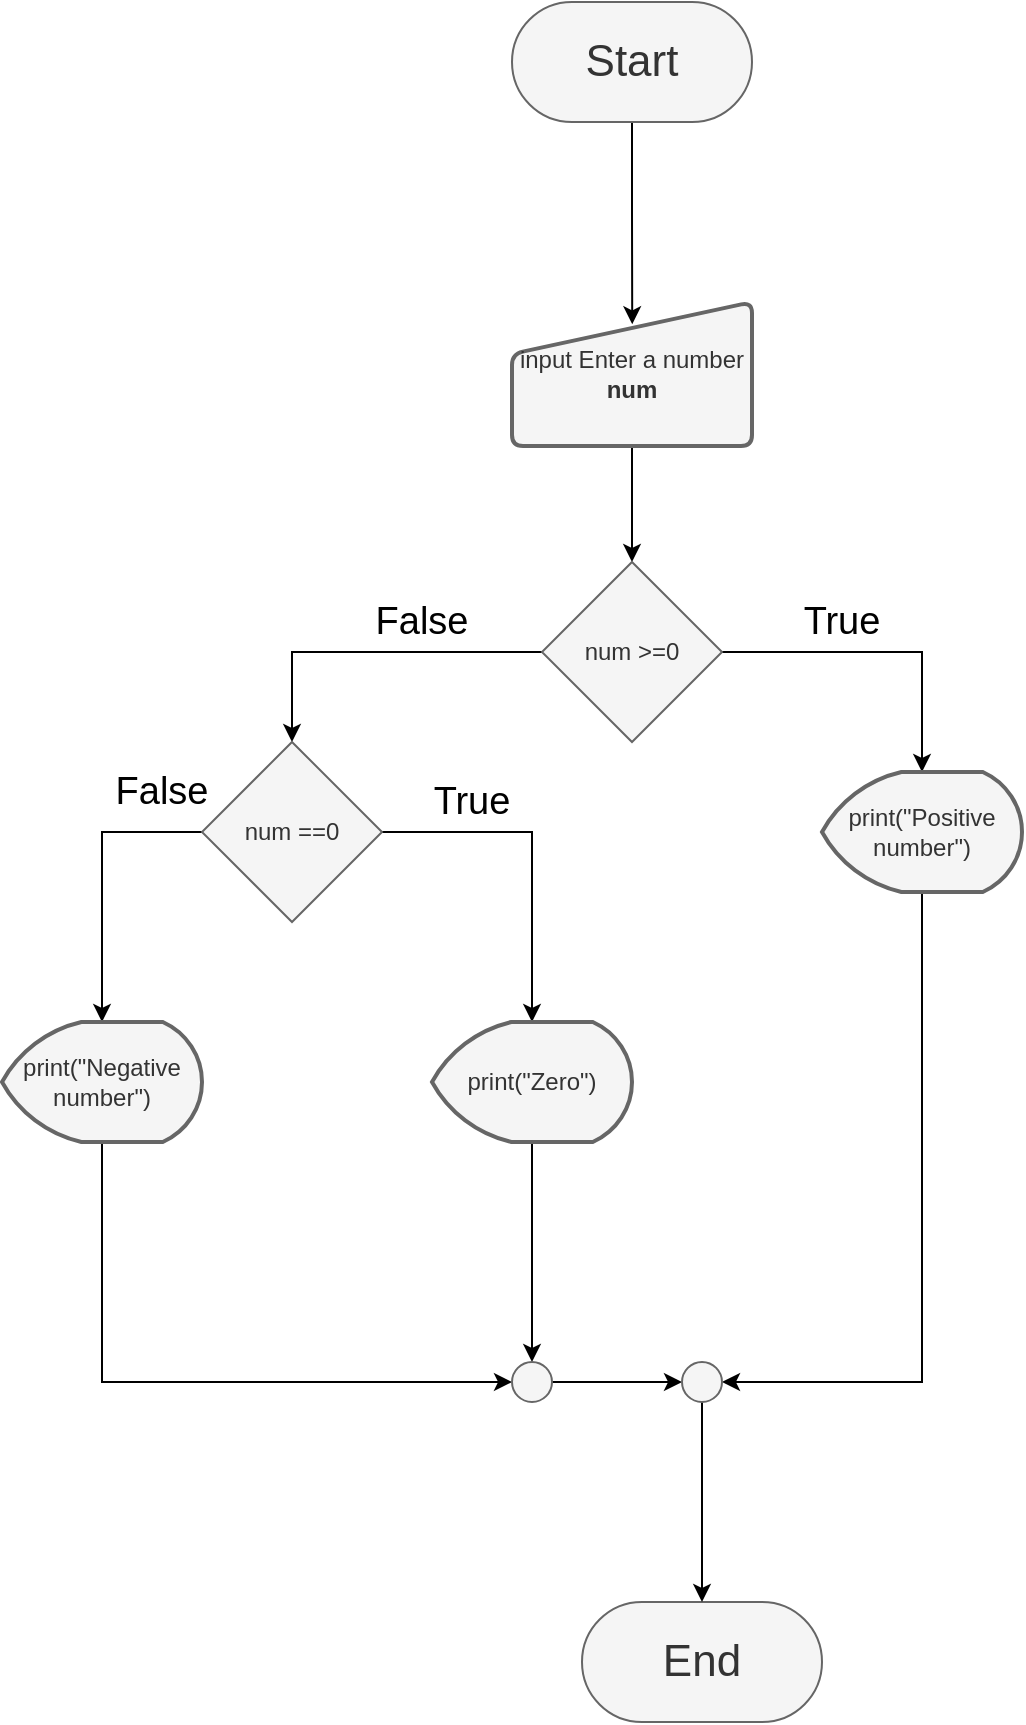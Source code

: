 <mxfile>
    <diagram id="sW2wRpXnix23nlqOmmL8" name="Page-1">
        <mxGraphModel dx="585" dy="587" grid="1" gridSize="10" guides="1" tooltips="1" connect="1" arrows="1" fold="1" page="1" pageScale="1" pageWidth="850" pageHeight="1100" math="0" shadow="0">
            <root>
                <mxCell id="0"/>
                <mxCell id="1" parent="0"/>
                <mxCell id="4" style="edgeStyle=orthogonalEdgeStyle;rounded=0;orthogonalLoop=1;jettySize=auto;html=1;exitX=0.5;exitY=1;exitDx=0;exitDy=0;entryX=0.501;entryY=0.155;entryDx=0;entryDy=0;entryPerimeter=0;" edge="1" parent="1" source="2" target="3">
                    <mxGeometry relative="1" as="geometry"/>
                </mxCell>
                <mxCell id="2" value="&lt;font style=&quot;font-size: 22px&quot;&gt;Start&lt;/font&gt;" style="rounded=1;whiteSpace=wrap;html=1;arcSize=50;fillColor=#f5f5f5;strokeColor=#666666;fontColor=#333333;" vertex="1" parent="1">
                    <mxGeometry x="365" y="60" width="120" height="60" as="geometry"/>
                </mxCell>
                <mxCell id="6" style="edgeStyle=orthogonalEdgeStyle;rounded=0;orthogonalLoop=1;jettySize=auto;html=1;exitX=0.5;exitY=1;exitDx=0;exitDy=0;entryX=0.5;entryY=0;entryDx=0;entryDy=0;" edge="1" parent="1" source="3" target="5">
                    <mxGeometry relative="1" as="geometry"/>
                </mxCell>
                <mxCell id="3" value="input Enter a number&lt;br&gt;&lt;b&gt;num&lt;/b&gt;" style="html=1;strokeWidth=2;shape=manualInput;whiteSpace=wrap;rounded=1;size=26;arcSize=11;fillColor=#f5f5f5;strokeColor=#666666;fontColor=#333333;" vertex="1" parent="1">
                    <mxGeometry x="365" y="210" width="120" height="72" as="geometry"/>
                </mxCell>
                <mxCell id="8" style="edgeStyle=orthogonalEdgeStyle;rounded=0;orthogonalLoop=1;jettySize=auto;html=1;exitX=0;exitY=0.5;exitDx=0;exitDy=0;entryX=0.5;entryY=0;entryDx=0;entryDy=0;" edge="1" parent="1" source="5" target="7">
                    <mxGeometry relative="1" as="geometry">
                        <mxPoint x="250" y="385.571" as="targetPoint"/>
                    </mxGeometry>
                </mxCell>
                <mxCell id="12" style="edgeStyle=orthogonalEdgeStyle;rounded=0;orthogonalLoop=1;jettySize=auto;html=1;exitX=1;exitY=0.5;exitDx=0;exitDy=0;entryX=0.5;entryY=0;entryDx=0;entryDy=0;entryPerimeter=0;" edge="1" parent="1" source="5" target="11">
                    <mxGeometry relative="1" as="geometry">
                        <mxPoint x="560" y="385.571" as="targetPoint"/>
                    </mxGeometry>
                </mxCell>
                <mxCell id="5" value="num &amp;gt;=0" style="rhombus;whiteSpace=wrap;html=1;fillColor=#f5f5f5;strokeColor=#666666;fontColor=#333333;" vertex="1" parent="1">
                    <mxGeometry x="380" y="340" width="90" height="90" as="geometry"/>
                </mxCell>
                <mxCell id="10" style="edgeStyle=orthogonalEdgeStyle;rounded=0;orthogonalLoop=1;jettySize=auto;html=1;exitX=1;exitY=0.5;exitDx=0;exitDy=0;entryX=0.5;entryY=0;entryDx=0;entryDy=0;entryPerimeter=0;" edge="1" parent="1" source="7" target="9">
                    <mxGeometry relative="1" as="geometry"/>
                </mxCell>
                <mxCell id="14" style="edgeStyle=orthogonalEdgeStyle;rounded=0;orthogonalLoop=1;jettySize=auto;html=1;exitX=0;exitY=0.5;exitDx=0;exitDy=0;entryX=0.5;entryY=0;entryDx=0;entryDy=0;entryPerimeter=0;" edge="1" parent="1" source="7" target="13">
                    <mxGeometry relative="1" as="geometry">
                        <mxPoint x="150" y="475.571" as="targetPoint"/>
                    </mxGeometry>
                </mxCell>
                <mxCell id="7" value="num ==0" style="rhombus;whiteSpace=wrap;html=1;fillColor=#f5f5f5;strokeColor=#666666;fontColor=#333333;" vertex="1" parent="1">
                    <mxGeometry x="210" y="430" width="90" height="90" as="geometry"/>
                </mxCell>
                <mxCell id="18" style="edgeStyle=orthogonalEdgeStyle;rounded=0;orthogonalLoop=1;jettySize=auto;html=1;exitX=0.5;exitY=1;exitDx=0;exitDy=0;exitPerimeter=0;" edge="1" parent="1" source="9">
                    <mxGeometry relative="1" as="geometry">
                        <mxPoint x="375" y="740" as="targetPoint"/>
                    </mxGeometry>
                </mxCell>
                <mxCell id="9" value="print(&quot;Zero&quot;)" style="strokeWidth=2;html=1;shape=mxgraph.flowchart.display;whiteSpace=wrap;fillColor=#f5f5f5;strokeColor=#666666;fontColor=#333333;" vertex="1" parent="1">
                    <mxGeometry x="325" y="570" width="100" height="60" as="geometry"/>
                </mxCell>
                <mxCell id="17" style="edgeStyle=orthogonalEdgeStyle;rounded=0;orthogonalLoop=1;jettySize=auto;html=1;exitX=0.5;exitY=1;exitDx=0;exitDy=0;exitPerimeter=0;entryX=1;entryY=0.5;entryDx=0;entryDy=0;entryPerimeter=0;" edge="1" parent="1" source="11" target="21">
                    <mxGeometry relative="1" as="geometry">
                        <mxPoint x="570" y="740" as="targetPoint"/>
                    </mxGeometry>
                </mxCell>
                <mxCell id="11" value="print(&quot;Positive number&quot;)" style="strokeWidth=2;html=1;shape=mxgraph.flowchart.display;whiteSpace=wrap;fillColor=#f5f5f5;strokeColor=#666666;fontColor=#333333;" vertex="1" parent="1">
                    <mxGeometry x="520" y="445" width="100" height="60" as="geometry"/>
                </mxCell>
                <mxCell id="19" style="edgeStyle=orthogonalEdgeStyle;rounded=0;orthogonalLoop=1;jettySize=auto;html=1;exitX=0.5;exitY=1;exitDx=0;exitDy=0;exitPerimeter=0;entryX=0;entryY=0.5;entryDx=0;entryDy=0;entryPerimeter=0;" edge="1" parent="1" source="13" target="20">
                    <mxGeometry relative="1" as="geometry">
                        <mxPoint x="160" y="760" as="targetPoint"/>
                    </mxGeometry>
                </mxCell>
                <mxCell id="13" value="print(&quot;Negative number&quot;)" style="strokeWidth=2;html=1;shape=mxgraph.flowchart.display;whiteSpace=wrap;fillColor=#f5f5f5;strokeColor=#666666;fontColor=#333333;" vertex="1" parent="1">
                    <mxGeometry x="110" y="570" width="100" height="60" as="geometry"/>
                </mxCell>
                <mxCell id="15" value="&lt;span style=&quot;font-size: 22px&quot;&gt;End&lt;/span&gt;" style="rounded=1;whiteSpace=wrap;html=1;arcSize=50;fillColor=#f5f5f5;strokeColor=#666666;fontColor=#333333;" vertex="1" parent="1">
                    <mxGeometry x="400" y="860" width="120" height="60" as="geometry"/>
                </mxCell>
                <mxCell id="22" style="edgeStyle=orthogonalEdgeStyle;rounded=0;orthogonalLoop=1;jettySize=auto;html=1;exitX=1;exitY=0.5;exitDx=0;exitDy=0;exitPerimeter=0;entryX=0;entryY=0.5;entryDx=0;entryDy=0;entryPerimeter=0;" edge="1" parent="1" source="20" target="21">
                    <mxGeometry relative="1" as="geometry"/>
                </mxCell>
                <mxCell id="20" value="" style="verticalLabelPosition=bottom;verticalAlign=top;html=1;shape=mxgraph.flowchart.on-page_reference;fillColor=#f5f5f5;strokeColor=#666666;fontColor=#333333;" vertex="1" parent="1">
                    <mxGeometry x="365" y="740" width="20" height="20" as="geometry"/>
                </mxCell>
                <mxCell id="23" style="edgeStyle=orthogonalEdgeStyle;rounded=0;orthogonalLoop=1;jettySize=auto;html=1;exitX=0.5;exitY=1;exitDx=0;exitDy=0;exitPerimeter=0;entryX=0.5;entryY=0;entryDx=0;entryDy=0;" edge="1" parent="1" source="21" target="15">
                    <mxGeometry relative="1" as="geometry"/>
                </mxCell>
                <mxCell id="21" value="" style="verticalLabelPosition=bottom;verticalAlign=top;html=1;shape=mxgraph.flowchart.on-page_reference;fillColor=#f5f5f5;strokeColor=#666666;fontColor=#333333;" vertex="1" parent="1">
                    <mxGeometry x="450" y="740" width="20" height="20" as="geometry"/>
                </mxCell>
                <mxCell id="24" value="&lt;font style=&quot;font-size: 19px&quot;&gt;True&lt;/font&gt;" style="text;html=1;strokeColor=none;fillColor=none;align=center;verticalAlign=middle;whiteSpace=wrap;rounded=0;" vertex="1" parent="1">
                    <mxGeometry x="510" y="360" width="40" height="20" as="geometry"/>
                </mxCell>
                <mxCell id="25" value="&lt;font style=&quot;font-size: 19px&quot;&gt;True&lt;/font&gt;" style="text;html=1;strokeColor=none;fillColor=none;align=center;verticalAlign=middle;whiteSpace=wrap;rounded=0;" vertex="1" parent="1">
                    <mxGeometry x="325" y="450" width="40" height="20" as="geometry"/>
                </mxCell>
                <mxCell id="26" value="&lt;span style=&quot;font-size: 19px&quot;&gt;False&lt;/span&gt;" style="text;html=1;strokeColor=none;fillColor=none;align=center;verticalAlign=middle;whiteSpace=wrap;rounded=0;" vertex="1" parent="1">
                    <mxGeometry x="300" y="360" width="40" height="20" as="geometry"/>
                </mxCell>
                <mxCell id="27" value="&lt;span style=&quot;font-size: 19px&quot;&gt;False&lt;/span&gt;" style="text;html=1;strokeColor=none;fillColor=none;align=center;verticalAlign=middle;whiteSpace=wrap;rounded=0;" vertex="1" parent="1">
                    <mxGeometry x="170" y="445" width="40" height="20" as="geometry"/>
                </mxCell>
            </root>
        </mxGraphModel>
    </diagram>
</mxfile>